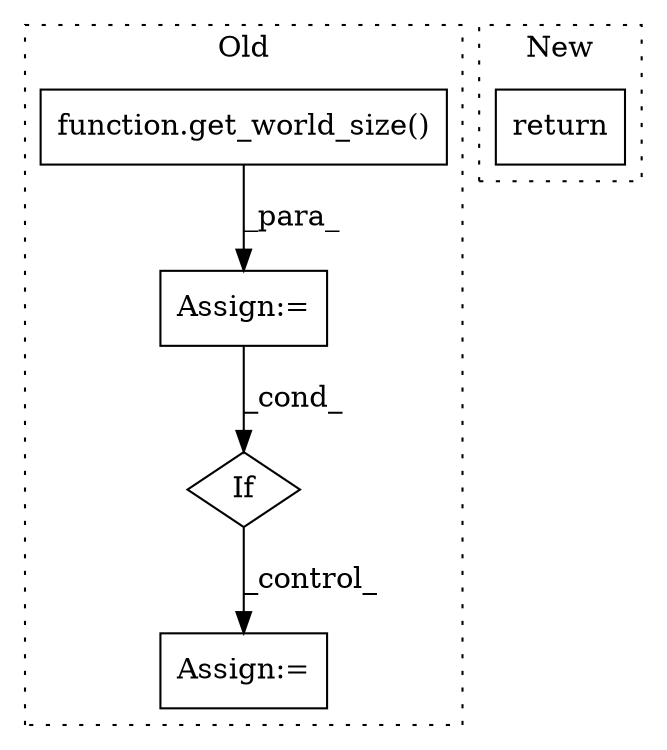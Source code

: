 digraph G {
subgraph cluster0 {
1 [label="function.get_world_size()" a="75" s="1297" l="16" shape="box"];
3 [label="If" a="96" s="1577" l="3" shape="diamond"];
4 [label="Assign:=" a="68" s="1294" l="3" shape="box"];
5 [label="Assign:=" a="68" s="1684" l="3" shape="box"];
label = "Old";
style="dotted";
}
subgraph cluster1 {
2 [label="return" a="93" s="1440" l="7" shape="box"];
label = "New";
style="dotted";
}
1 -> 4 [label="_para_"];
3 -> 5 [label="_control_"];
4 -> 3 [label="_cond_"];
}
